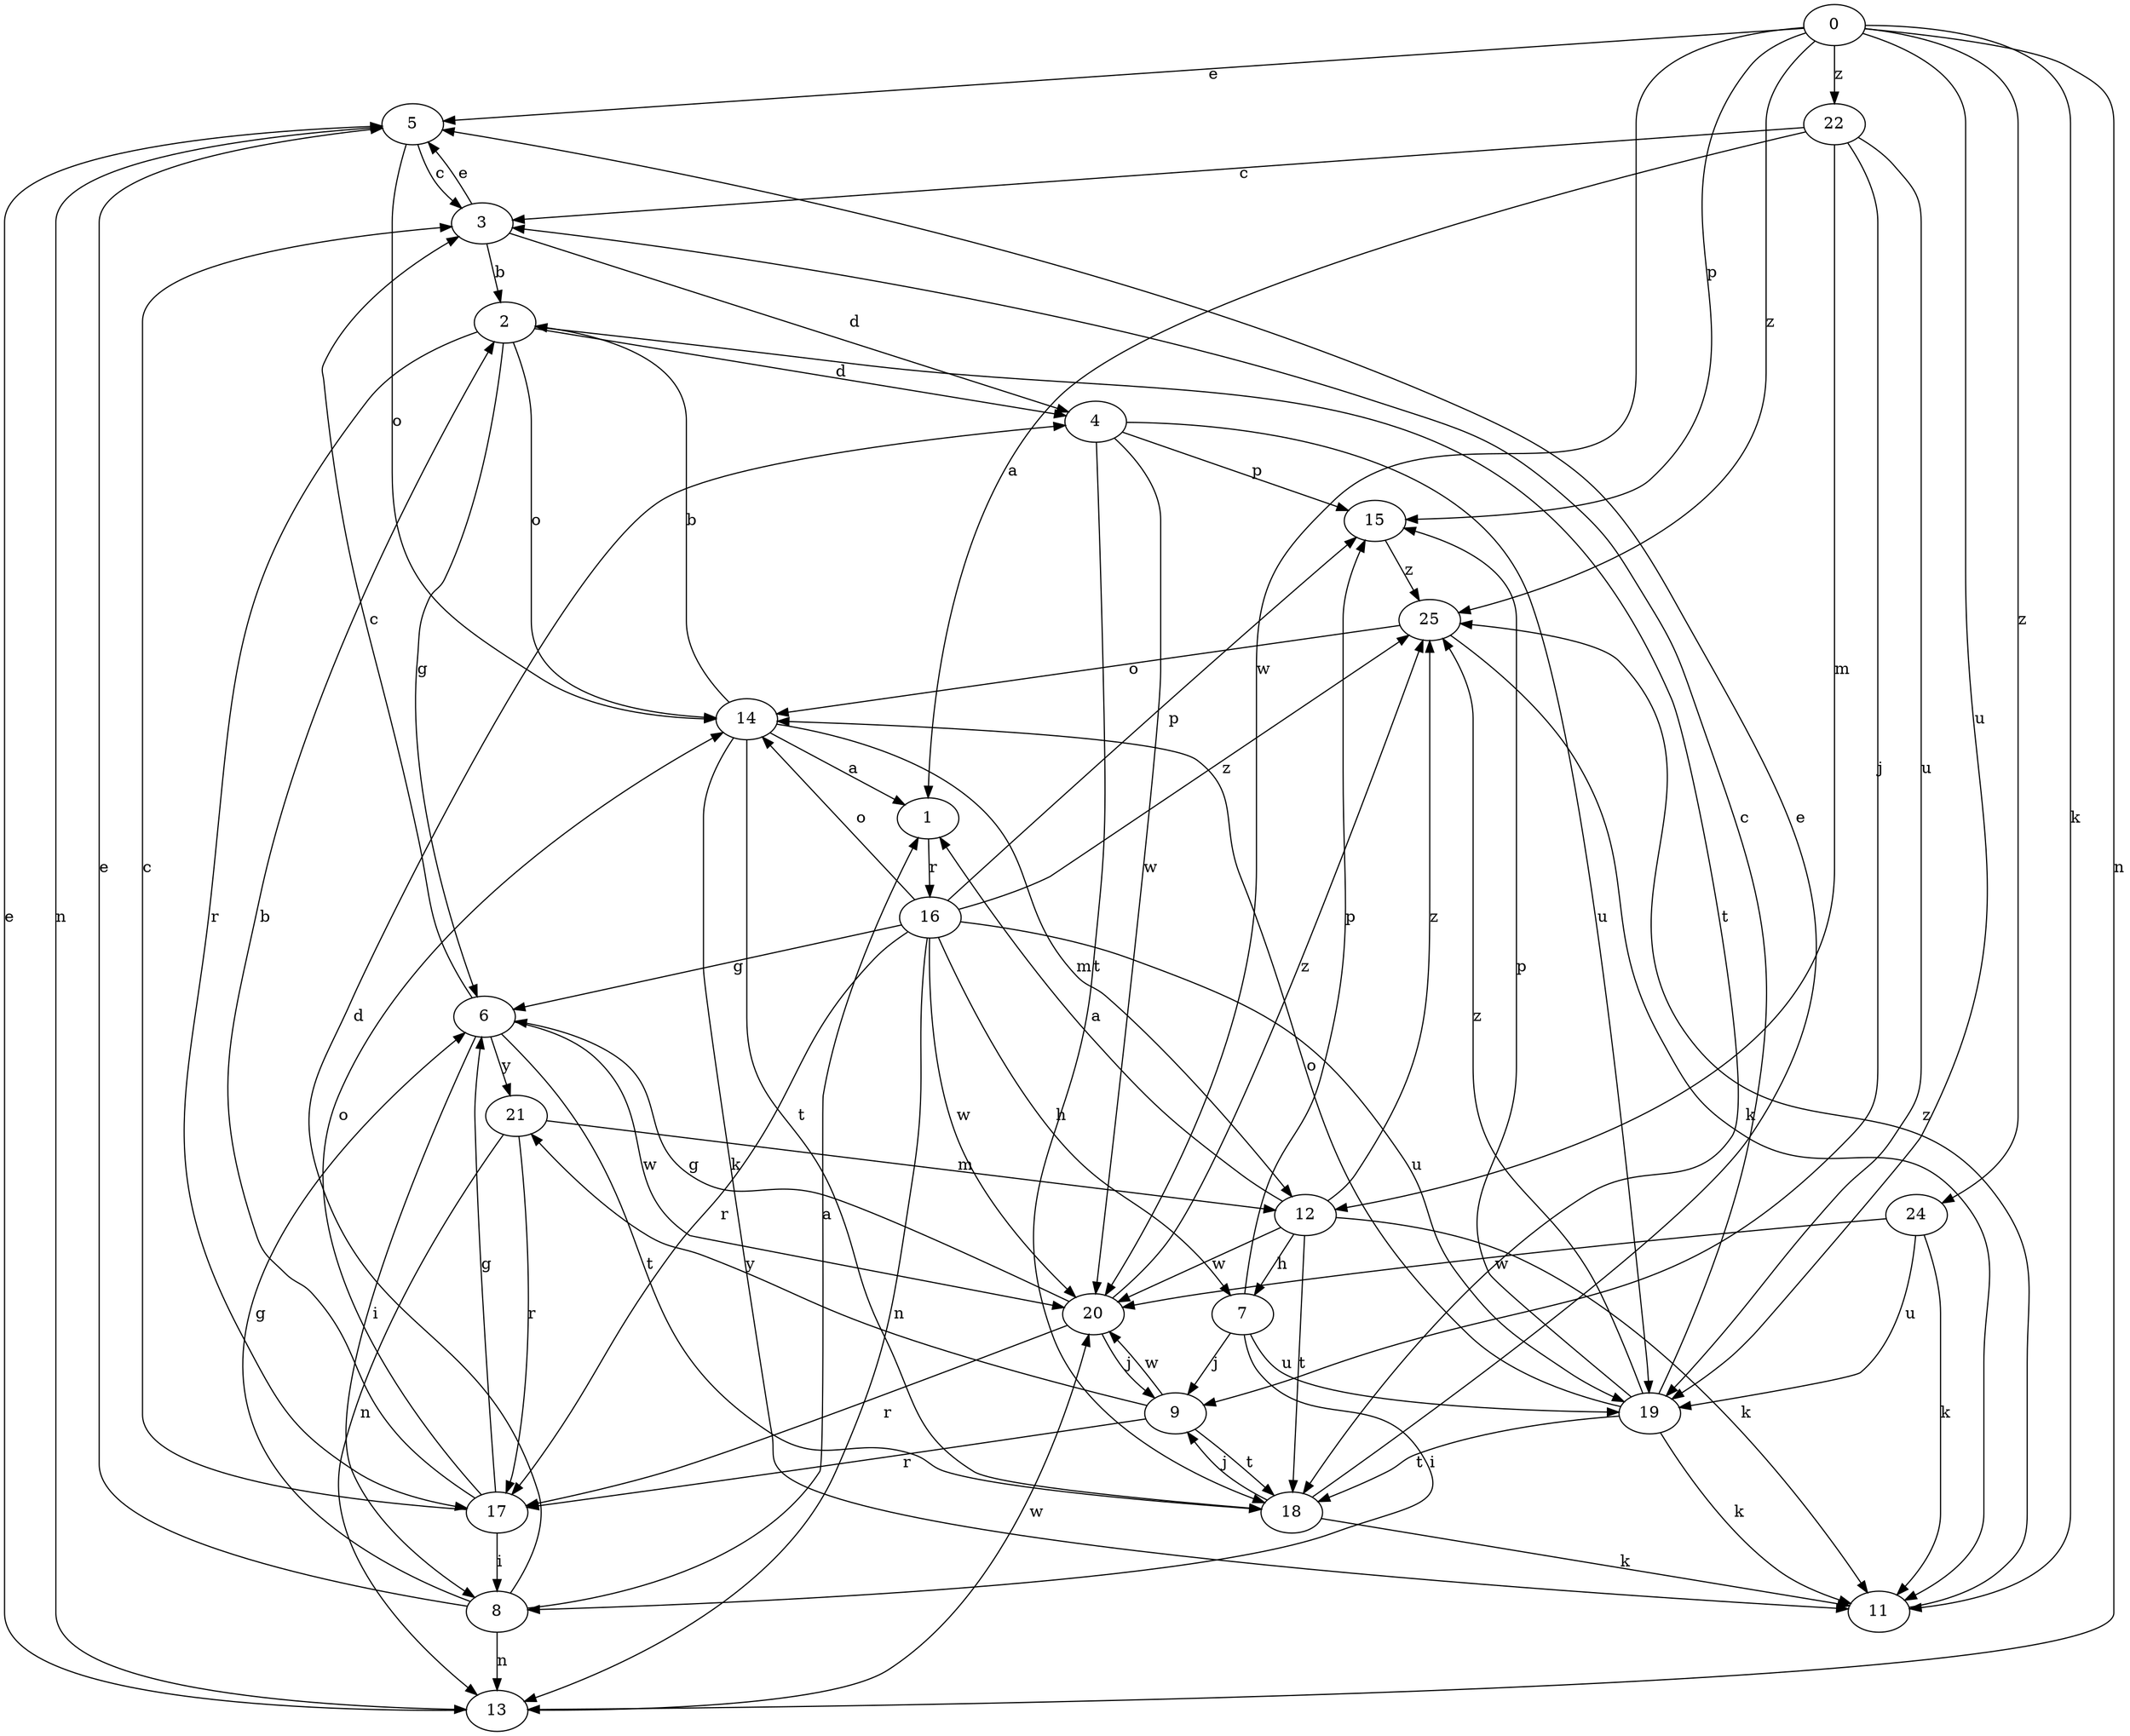strict digraph  {
0;
1;
2;
3;
4;
5;
6;
7;
8;
9;
11;
12;
13;
14;
15;
16;
17;
18;
19;
20;
21;
22;
24;
25;
0 -> 5  [label=e];
0 -> 11  [label=k];
0 -> 13  [label=n];
0 -> 15  [label=p];
0 -> 19  [label=u];
0 -> 20  [label=w];
0 -> 22  [label=z];
0 -> 24  [label=z];
0 -> 25  [label=z];
1 -> 16  [label=r];
2 -> 4  [label=d];
2 -> 6  [label=g];
2 -> 14  [label=o];
2 -> 17  [label=r];
2 -> 18  [label=t];
3 -> 2  [label=b];
3 -> 4  [label=d];
3 -> 5  [label=e];
4 -> 15  [label=p];
4 -> 18  [label=t];
4 -> 19  [label=u];
4 -> 20  [label=w];
5 -> 3  [label=c];
5 -> 13  [label=n];
5 -> 14  [label=o];
6 -> 3  [label=c];
6 -> 8  [label=i];
6 -> 18  [label=t];
6 -> 20  [label=w];
6 -> 21  [label=y];
7 -> 8  [label=i];
7 -> 9  [label=j];
7 -> 15  [label=p];
7 -> 19  [label=u];
8 -> 1  [label=a];
8 -> 4  [label=d];
8 -> 5  [label=e];
8 -> 6  [label=g];
8 -> 13  [label=n];
9 -> 17  [label=r];
9 -> 18  [label=t];
9 -> 20  [label=w];
9 -> 21  [label=y];
11 -> 25  [label=z];
12 -> 1  [label=a];
12 -> 7  [label=h];
12 -> 11  [label=k];
12 -> 18  [label=t];
12 -> 20  [label=w];
12 -> 25  [label=z];
13 -> 5  [label=e];
13 -> 20  [label=w];
14 -> 1  [label=a];
14 -> 2  [label=b];
14 -> 11  [label=k];
14 -> 12  [label=m];
14 -> 18  [label=t];
15 -> 25  [label=z];
16 -> 6  [label=g];
16 -> 7  [label=h];
16 -> 13  [label=n];
16 -> 14  [label=o];
16 -> 15  [label=p];
16 -> 17  [label=r];
16 -> 19  [label=u];
16 -> 20  [label=w];
16 -> 25  [label=z];
17 -> 2  [label=b];
17 -> 3  [label=c];
17 -> 6  [label=g];
17 -> 8  [label=i];
17 -> 14  [label=o];
18 -> 5  [label=e];
18 -> 9  [label=j];
18 -> 11  [label=k];
19 -> 3  [label=c];
19 -> 11  [label=k];
19 -> 14  [label=o];
19 -> 15  [label=p];
19 -> 18  [label=t];
19 -> 25  [label=z];
20 -> 6  [label=g];
20 -> 9  [label=j];
20 -> 17  [label=r];
20 -> 25  [label=z];
21 -> 12  [label=m];
21 -> 13  [label=n];
21 -> 17  [label=r];
22 -> 1  [label=a];
22 -> 3  [label=c];
22 -> 9  [label=j];
22 -> 12  [label=m];
22 -> 19  [label=u];
24 -> 11  [label=k];
24 -> 19  [label=u];
24 -> 20  [label=w];
25 -> 11  [label=k];
25 -> 14  [label=o];
}
